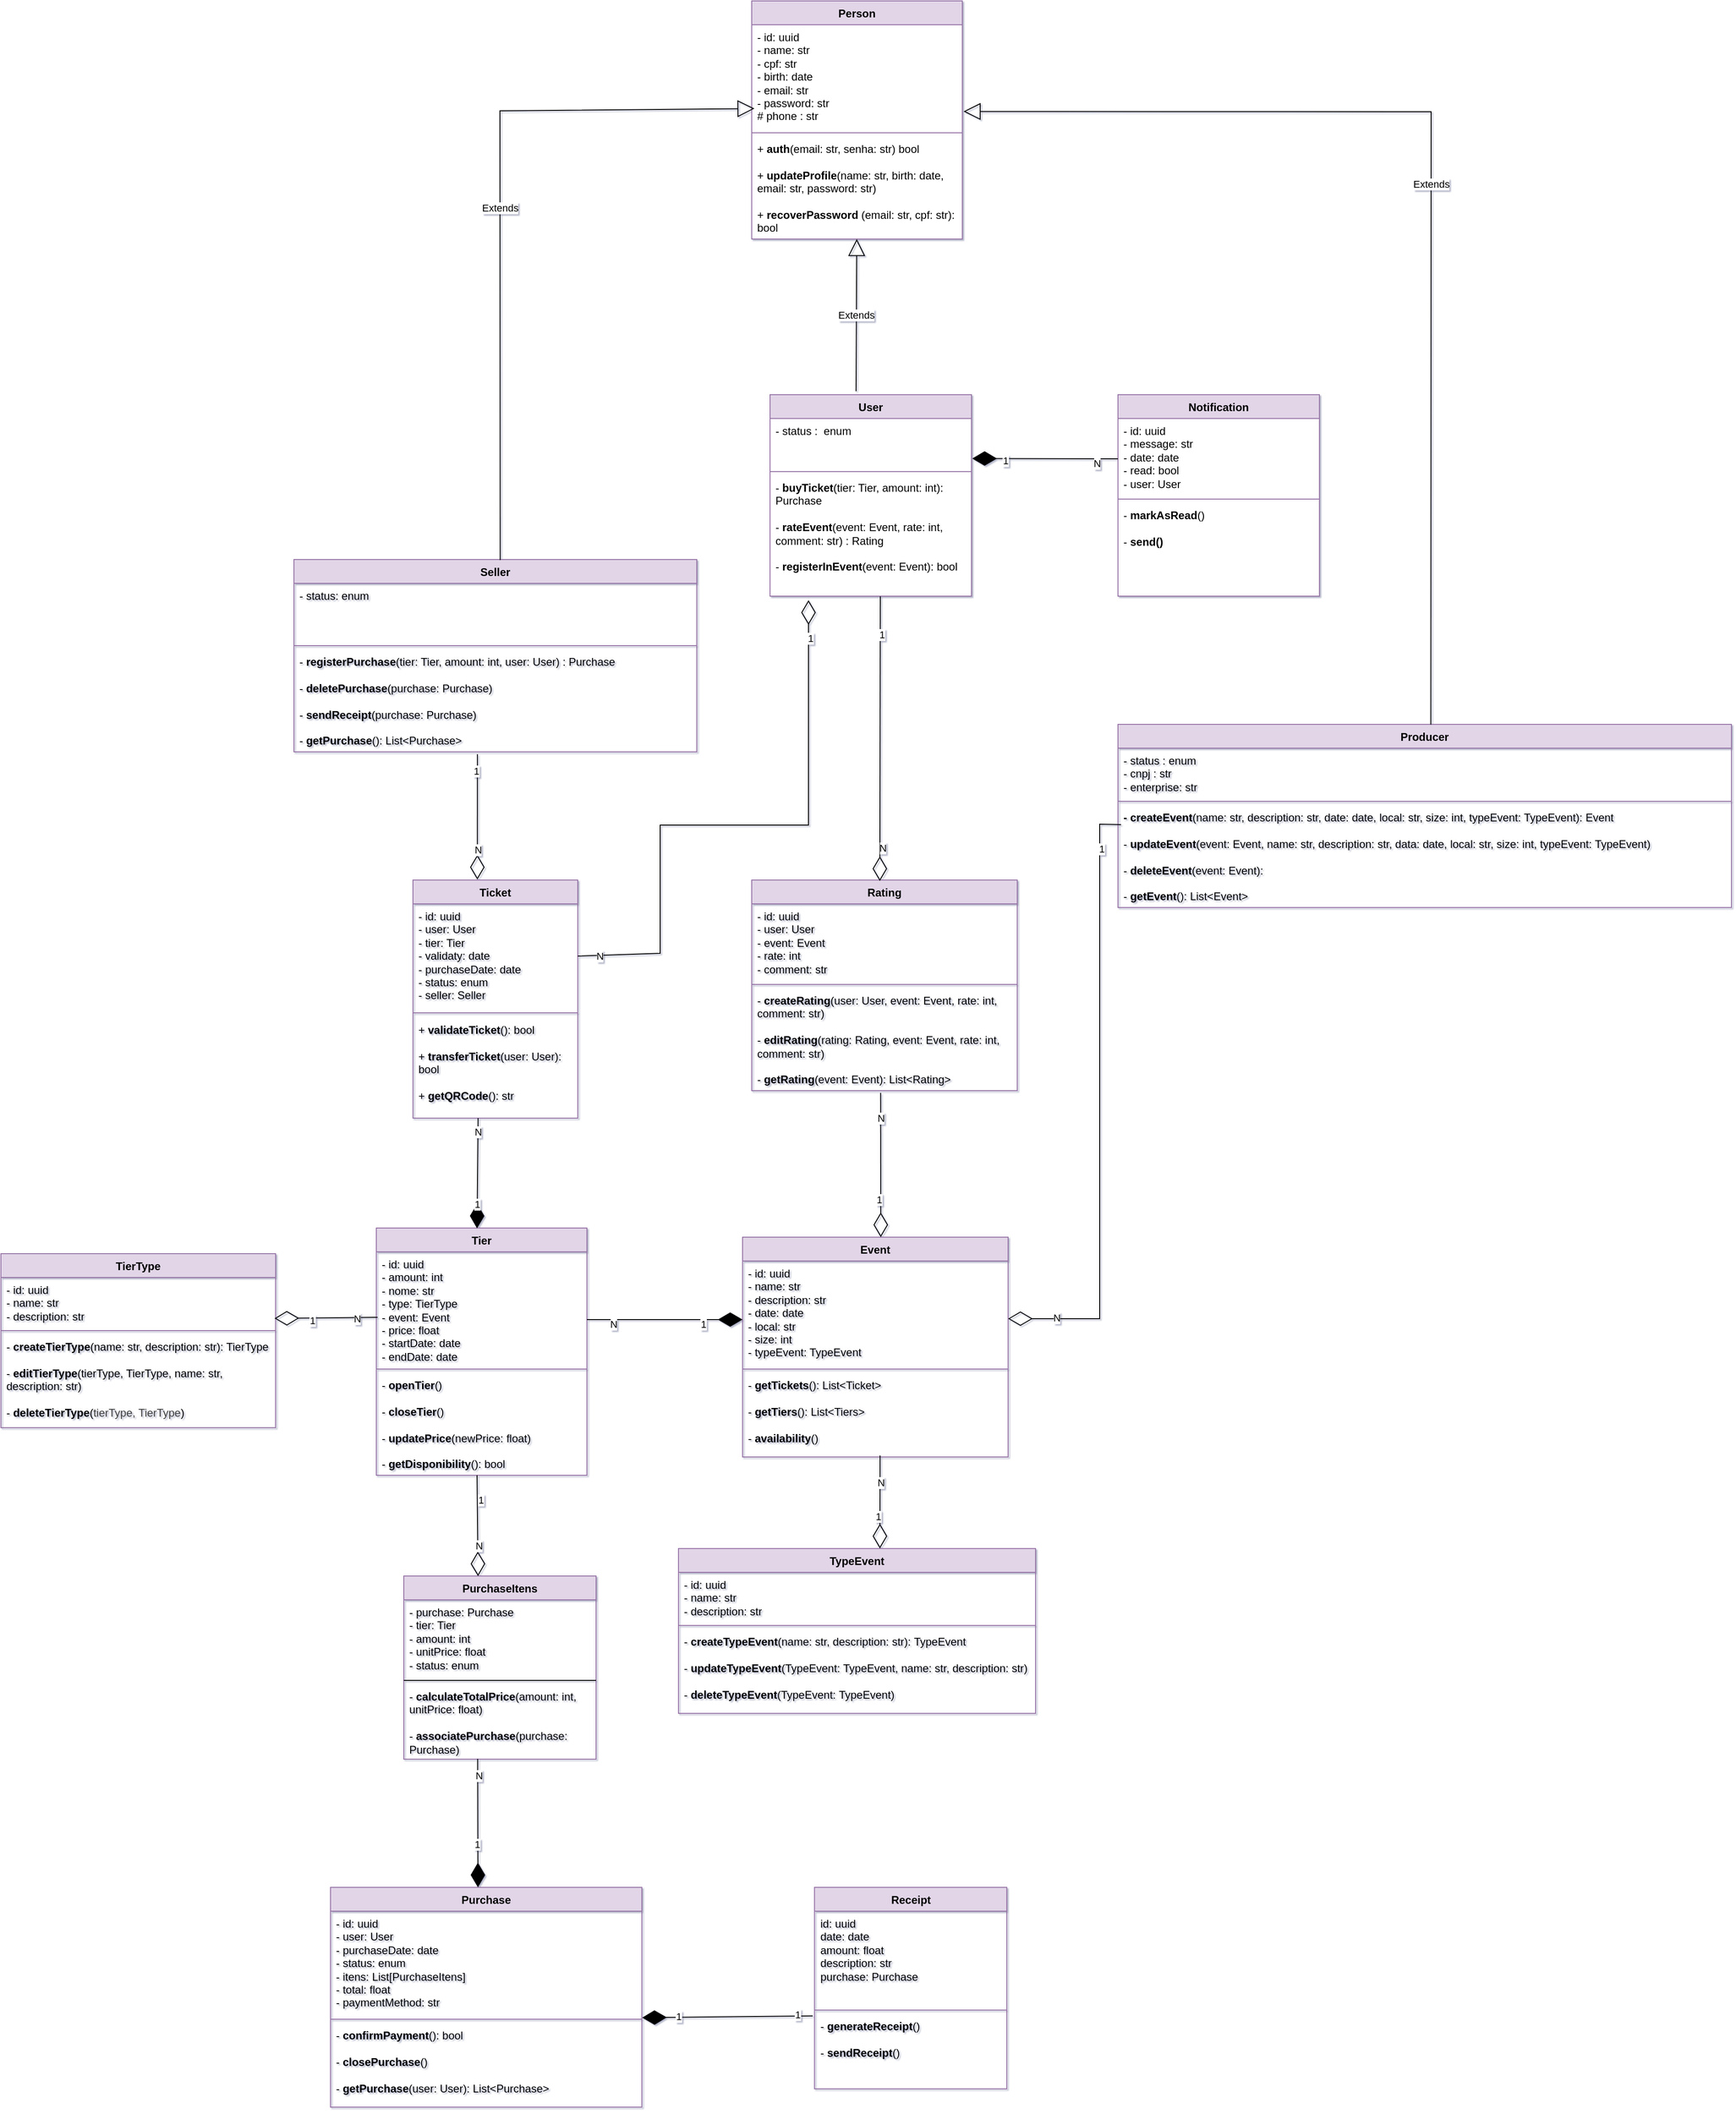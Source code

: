 <mxfile>
    <diagram id="XfVH0HAjjys5zsh1K343" name="Page-1">
        <mxGraphModel dx="1670" dy="1813" grid="1" gridSize="10" guides="1" tooltips="1" connect="1" arrows="1" fold="1" page="1" pageScale="1" pageWidth="827" pageHeight="1169" background="#FFFFFF" math="0" shadow="1">
            <root>
                <mxCell id="0"/>
                <mxCell id="1" parent="0"/>
                <mxCell id="6" value="Person" style="swimlane;fontStyle=1;align=center;verticalAlign=top;childLayout=stackLayout;horizontal=1;startSize=26;horizontalStack=0;resizeParent=1;resizeParentMax=0;resizeLast=0;collapsible=1;marginBottom=0;whiteSpace=wrap;html=1;fillColor=#e1d5e7;strokeColor=#9673a6;swimlaneLine=1;swimlaneFillColor=default;rounded=0;" parent="1" vertex="1">
                    <mxGeometry x="380" y="-680" width="230" height="260" as="geometry"/>
                </mxCell>
                <mxCell id="7" value="- id: uuid&lt;div&gt;- name: str&lt;/div&gt;&lt;div&gt;- cpf: str&lt;/div&gt;&lt;div&gt;- birth: date&lt;/div&gt;&lt;div&gt;&lt;div style=&quot;scrollbar-color: light-dark(#e2e2e2, #4b4b4b)&lt;br/&gt;&#x9;&#x9;&#x9;&#x9;&#x9;light-dark(#fbfbfb, var(--dark-panel-color));&quot;&gt;- email: str&lt;/div&gt;&lt;div style=&quot;scrollbar-color: light-dark(#e2e2e2, #4b4b4b)&lt;br/&gt;&#x9;&#x9;&#x9;&#x9;&#x9;light-dark(#fbfbfb, var(--dark-panel-color));&quot;&gt;- password: str&lt;/div&gt;&lt;div style=&quot;scrollbar-color: light-dark(#e2e2e2, #4b4b4b)&lt;br/&gt;&#x9;&#x9;&#x9;&#x9;&#x9;light-dark(#fbfbfb, var(--dark-panel-color));&quot;&gt;# phone : str&lt;/div&gt;&lt;/div&gt;" style="text;strokeColor=none;fillColor=none;align=left;verticalAlign=top;spacingLeft=4;spacingRight=4;overflow=hidden;rotatable=0;points=[[0,0.5],[1,0.5]];portConstraint=eastwest;whiteSpace=wrap;html=1;rounded=0;" parent="6" vertex="1">
                    <mxGeometry y="26" width="230" height="114" as="geometry"/>
                </mxCell>
                <mxCell id="8" value="" style="line;strokeWidth=1;fillColor=none;align=left;verticalAlign=middle;spacingTop=-1;spacingLeft=3;spacingRight=3;rotatable=0;labelPosition=right;points=[];portConstraint=eastwest;strokeColor=inherit;rounded=0;" parent="6" vertex="1">
                    <mxGeometry y="140" width="230" height="8" as="geometry"/>
                </mxCell>
                <mxCell id="9" value="+ &lt;b&gt;auth&lt;/b&gt;(email: str, senha: str) bool&lt;div&gt;&lt;font color=&quot;#000000&quot;&gt;&lt;br&gt;&lt;/font&gt;&lt;div&gt;+ &lt;b&gt;updateProfile&lt;/b&gt;(name: str, birth: date, email: str, password: str)&lt;/div&gt;&lt;div&gt;&lt;br&gt;&lt;/div&gt;&lt;div&gt;+ &lt;b&gt;recoverPassword &lt;/b&gt;(email: str, cpf: str): bool&lt;/div&gt;&lt;div&gt;&lt;br&gt;&lt;/div&gt;&lt;/div&gt;" style="text;strokeColor=none;fillColor=none;align=left;verticalAlign=top;spacingLeft=4;spacingRight=4;overflow=hidden;rotatable=0;points=[[0,0.5],[1,0.5]];portConstraint=eastwest;whiteSpace=wrap;html=1;rounded=0;" parent="6" vertex="1">
                    <mxGeometry y="148" width="230" height="112" as="geometry"/>
                </mxCell>
                <mxCell id="11" value="User" style="swimlane;fontStyle=1;align=center;verticalAlign=top;childLayout=stackLayout;horizontal=1;startSize=26;horizontalStack=0;resizeParent=1;resizeParentMax=0;resizeLast=0;collapsible=1;marginBottom=0;whiteSpace=wrap;html=1;fillColor=#e1d5e7;strokeColor=#9673a6;swimlaneFillColor=default;rounded=0;" parent="1" vertex="1">
                    <mxGeometry x="400" y="-250" width="220" height="220" as="geometry"/>
                </mxCell>
                <mxCell id="12" value="&lt;div style=&quot;scrollbar-color: light-dark(#e2e2e2, #4b4b4b)&lt;br/&gt;&#x9;&#x9;&#x9;&#x9;&#x9;light-dark(#fbfbfb, var(--dark-panel-color));&quot;&gt;- status :&amp;nbsp; enum&lt;/div&gt;" style="text;strokeColor=none;fillColor=none;align=left;verticalAlign=top;spacingLeft=4;spacingRight=4;overflow=hidden;rotatable=0;points=[[0,0.5],[1,0.5]];portConstraint=eastwest;whiteSpace=wrap;html=1;rounded=0;" parent="11" vertex="1">
                    <mxGeometry y="26" width="220" height="54" as="geometry"/>
                </mxCell>
                <mxCell id="13" value="" style="line;strokeWidth=1;fillColor=none;align=left;verticalAlign=middle;spacingTop=-1;spacingLeft=3;spacingRight=3;rotatable=0;labelPosition=right;points=[];portConstraint=eastwest;strokeColor=inherit;rounded=0;" parent="11" vertex="1">
                    <mxGeometry y="80" width="220" height="8" as="geometry"/>
                </mxCell>
                <mxCell id="14" value="- &lt;b&gt;buyTicket&lt;/b&gt;(tier: Tier, amount: int): Purchase&lt;div&gt;&lt;font color=&quot;#000000&quot;&gt;&lt;br&gt;&lt;/font&gt;&lt;div&gt;- &lt;b&gt;rateEvent&lt;/b&gt;(event: Event, rate: int, comment: str) : Rating&lt;/div&gt;&lt;div&gt;&lt;br&gt;&lt;/div&gt;&lt;div&gt;- &lt;b&gt;registerInEvent&lt;/b&gt;(event: Event): bool&lt;/div&gt;&lt;/div&gt;" style="text;strokeColor=none;fillColor=none;align=left;verticalAlign=top;spacingLeft=4;spacingRight=4;overflow=hidden;rotatable=0;points=[[0,0.5],[1,0.5]];portConstraint=eastwest;whiteSpace=wrap;html=1;rounded=0;" parent="11" vertex="1">
                    <mxGeometry y="88" width="220" height="132" as="geometry"/>
                </mxCell>
                <mxCell id="15" value="Producer" style="swimlane;fontStyle=1;align=center;verticalAlign=top;childLayout=stackLayout;horizontal=1;startSize=26;horizontalStack=0;resizeParent=1;resizeParentMax=0;resizeLast=0;collapsible=1;marginBottom=0;whiteSpace=wrap;html=1;fillColor=#e1d5e7;strokeColor=#9673a6;rounded=0;" parent="1" vertex="1">
                    <mxGeometry x="780" y="110" width="670" height="200" as="geometry"/>
                </mxCell>
                <mxCell id="16" value="&lt;div style=&quot;scrollbar-color: light-dark(#e2e2e2, #4b4b4b)&lt;br/&gt;&#x9;&#x9;&#x9;&#x9;&#x9;light-dark(#fbfbfb, var(--dark-panel-color));&quot;&gt;&lt;span style=&quot;background-color: transparent;&quot;&gt;- status : enum&lt;/span&gt;&lt;/div&gt;&lt;div style=&quot;scrollbar-color: light-dark(#e2e2e2, #4b4b4b)&lt;br/&gt;&#x9;&#x9;&#x9;&#x9;&#x9;light-dark(#fbfbfb, var(--dark-panel-color));&quot;&gt;&lt;span style=&quot;background-color: transparent;&quot;&gt;- cnpj : str&lt;/span&gt;&lt;br&gt;&lt;/div&gt;&lt;div style=&quot;scrollbar-color: light-dark(#e2e2e2, #4b4b4b)&lt;br/&gt;&#x9;&#x9;&#x9;&#x9;&#x9;light-dark(#fbfbfb, var(--dark-panel-color));&quot;&gt;- enterprise: str&lt;/div&gt;" style="text;strokeColor=none;fillColor=none;align=left;verticalAlign=top;spacingLeft=4;spacingRight=4;overflow=hidden;rotatable=0;points=[[0,0.5],[1,0.5]];portConstraint=eastwest;whiteSpace=wrap;html=1;rounded=0;" parent="15" vertex="1">
                    <mxGeometry y="26" width="670" height="54" as="geometry"/>
                </mxCell>
                <mxCell id="17" value="" style="line;strokeWidth=1;fillColor=none;align=left;verticalAlign=middle;spacingTop=-1;spacingLeft=3;spacingRight=3;rotatable=0;labelPosition=right;points=[];portConstraint=eastwest;strokeColor=inherit;rounded=0;" parent="15" vertex="1">
                    <mxGeometry y="80" width="670" height="8" as="geometry"/>
                </mxCell>
                <mxCell id="18" value="&lt;div&gt;&lt;font color=&quot;#000000&quot;&gt;&lt;b&gt;- createEvent&lt;/b&gt;(name: str, description: str, date: date, local: str, size: int, typeEvent: TypeEvent): Event&lt;/font&gt;&lt;/div&gt;&lt;div&gt;&lt;font color=&quot;#000000&quot;&gt;&lt;br&gt;&lt;/font&gt;&lt;/div&gt;&lt;div&gt;- &lt;b&gt;updateEvent&lt;/b&gt;(event: Event,&amp;nbsp;&lt;span style=&quot;color: rgb(0, 0, 0);&quot;&gt;name: str, description: str, data: date, local: str, size: int,&amp;nbsp;&lt;span style=&quot;color: rgb(0, 0, 0);&quot;&gt;typeEvent&lt;/span&gt;:&amp;nbsp;&lt;/span&gt;&lt;span style=&quot;color: rgb(0, 0, 0);&quot;&gt;TypeEvent&lt;/span&gt;)&lt;/div&gt;&lt;div&gt;&lt;br&gt;&lt;/div&gt;&lt;div&gt;- &lt;b&gt;deleteEvent&lt;/b&gt;(event: Event):&lt;/div&gt;&lt;div&gt;&lt;br&gt;&lt;/div&gt;&lt;div&gt;- &lt;b&gt;getEvent&lt;/b&gt;(): List&amp;lt;Event&amp;gt;&lt;/div&gt;" style="text;strokeColor=none;fillColor=none;align=left;verticalAlign=top;spacingLeft=4;spacingRight=4;overflow=hidden;rotatable=0;points=[[0,0.5],[1,0.5]];portConstraint=eastwest;whiteSpace=wrap;html=1;rounded=0;" parent="15" vertex="1">
                    <mxGeometry y="88" width="670" height="112" as="geometry"/>
                </mxCell>
                <mxCell id="26" value="Event" style="swimlane;fontStyle=1;align=center;verticalAlign=top;childLayout=stackLayout;horizontal=1;startSize=26;horizontalStack=0;resizeParent=1;resizeParentMax=0;resizeLast=0;collapsible=1;marginBottom=0;whiteSpace=wrap;html=1;fillColor=#e1d5e7;strokeColor=#9673a6;rounded=0;" parent="1" vertex="1">
                    <mxGeometry x="370" y="670" width="290" height="240" as="geometry"/>
                </mxCell>
                <mxCell id="27" value="&lt;div&gt;- id: uuid&lt;/div&gt;&lt;div&gt;- name: str&lt;/div&gt;&lt;div&gt;- description: str&lt;/div&gt;&lt;div&gt;- date: date&lt;/div&gt;&lt;div&gt;- local: str&lt;/div&gt;- size: int&lt;div&gt;- typeEvent: TypeEvent&lt;/div&gt;&lt;div&gt;&lt;br&gt;&lt;/div&gt;" style="text;strokeColor=none;fillColor=none;align=left;verticalAlign=top;spacingLeft=4;spacingRight=4;overflow=hidden;rotatable=0;points=[[0,0.5],[1,0.5]];portConstraint=eastwest;whiteSpace=wrap;html=1;rounded=0;" parent="26" vertex="1">
                    <mxGeometry y="26" width="290" height="114" as="geometry"/>
                </mxCell>
                <mxCell id="28" value="" style="line;strokeWidth=1;fillColor=none;align=left;verticalAlign=middle;spacingTop=-1;spacingLeft=3;spacingRight=3;rotatable=0;labelPosition=right;points=[];portConstraint=eastwest;strokeColor=inherit;rounded=0;" parent="26" vertex="1">
                    <mxGeometry y="140" width="290" height="8" as="geometry"/>
                </mxCell>
                <mxCell id="29" value="- &lt;b&gt;getTickets&lt;/b&gt;(): List&amp;lt;Ticket&amp;gt;&lt;div&gt;&lt;br&gt;&lt;/div&gt;&lt;div&gt;- &lt;b&gt;getTiers&lt;/b&gt;(): List&amp;lt;Tiers&amp;gt;&lt;/div&gt;&lt;div&gt;&lt;br&gt;&lt;/div&gt;&lt;div&gt;- &lt;b&gt;availability&lt;/b&gt;()&lt;/div&gt;" style="text;strokeColor=none;fillColor=none;align=left;verticalAlign=top;spacingLeft=4;spacingRight=4;overflow=hidden;rotatable=0;points=[[0,0.5],[1,0.5]];portConstraint=eastwest;whiteSpace=wrap;html=1;rounded=0;" parent="26" vertex="1">
                    <mxGeometry y="148" width="290" height="92" as="geometry"/>
                </mxCell>
                <mxCell id="30" value="Ticket" style="swimlane;fontStyle=1;align=center;verticalAlign=top;childLayout=stackLayout;horizontal=1;startSize=26;horizontalStack=0;resizeParent=1;resizeParentMax=0;resizeLast=0;collapsible=1;marginBottom=0;whiteSpace=wrap;html=1;fillColor=#e1d5e7;strokeColor=#9673a6;rounded=0;" parent="1" vertex="1">
                    <mxGeometry x="10" y="280" width="180" height="260" as="geometry"/>
                </mxCell>
                <mxCell id="31" value="&lt;div&gt;- id: uuid&lt;/div&gt;&lt;div&gt;&lt;span style=&quot;background-color: transparent;&quot;&gt;- user: User&lt;/span&gt;&lt;/div&gt;&lt;div&gt;- tier: Tier&lt;/div&gt;&lt;div&gt;- validaty: date&lt;/div&gt;&lt;div&gt;- purchaseDate: date&lt;/div&gt;&lt;div&gt;- status: enum&lt;/div&gt;&lt;div&gt;- seller: Seller&lt;/div&gt;&lt;div&gt;&lt;br&gt;&lt;/div&gt;" style="text;strokeColor=none;fillColor=none;align=left;verticalAlign=top;spacingLeft=4;spacingRight=4;overflow=hidden;rotatable=0;points=[[0,0.5],[1,0.5]];portConstraint=eastwest;whiteSpace=wrap;html=1;rounded=0;" parent="30" vertex="1">
                    <mxGeometry y="26" width="180" height="114" as="geometry"/>
                </mxCell>
                <mxCell id="32" value="" style="line;strokeWidth=1;fillColor=none;align=left;verticalAlign=middle;spacingTop=-1;spacingLeft=3;spacingRight=3;rotatable=0;labelPosition=right;points=[];portConstraint=eastwest;strokeColor=inherit;rounded=0;" parent="30" vertex="1">
                    <mxGeometry y="140" width="180" height="10" as="geometry"/>
                </mxCell>
                <mxCell id="33" value="&lt;div&gt;+ &lt;b&gt;validateTicket&lt;/b&gt;(): bool&lt;/div&gt;&lt;div&gt;&lt;br&gt;&lt;/div&gt;&lt;div&gt;+ &lt;b&gt;transferTicket&lt;/b&gt;(user: User):&amp;nbsp;&lt;/div&gt;&lt;div&gt;bool&lt;/div&gt;&lt;div&gt;&lt;br&gt;&lt;/div&gt;&lt;div&gt;+ &lt;b&gt;getQRCode&lt;/b&gt;(): str&lt;/div&gt;" style="text;strokeColor=none;fillColor=none;align=left;verticalAlign=top;spacingLeft=4;spacingRight=4;overflow=hidden;rotatable=0;points=[[0,0.5],[1,0.5]];portConstraint=eastwest;whiteSpace=wrap;html=1;rounded=0;" parent="30" vertex="1">
                    <mxGeometry y="150" width="180" height="110" as="geometry"/>
                </mxCell>
                <mxCell id="34" value="Rating" style="swimlane;fontStyle=1;align=center;verticalAlign=top;childLayout=stackLayout;horizontal=1;startSize=26;horizontalStack=0;resizeParent=1;resizeParentMax=0;resizeLast=0;collapsible=1;marginBottom=0;whiteSpace=wrap;html=1;fillColor=#e1d5e7;strokeColor=#9673a6;rounded=0;" parent="1" vertex="1">
                    <mxGeometry x="380" y="280" width="290" height="230" as="geometry"/>
                </mxCell>
                <mxCell id="35" value="&lt;div&gt;- id: uuid&lt;/div&gt;- user: User&lt;div&gt;- event: Event&lt;/div&gt;&lt;div&gt;- rate: int&amp;nbsp;&lt;/div&gt;&lt;div&gt;- comment: str&lt;/div&gt;&lt;div&gt;&lt;br&gt;&lt;/div&gt;" style="text;strokeColor=none;fillColor=none;align=left;verticalAlign=top;spacingLeft=4;spacingRight=4;overflow=hidden;rotatable=0;points=[[0,0.5],[1,0.5]];portConstraint=eastwest;whiteSpace=wrap;html=1;rounded=0;" parent="34" vertex="1">
                    <mxGeometry y="26" width="290" height="84" as="geometry"/>
                </mxCell>
                <mxCell id="36" value="" style="line;strokeWidth=1;fillColor=none;align=left;verticalAlign=middle;spacingTop=-1;spacingLeft=3;spacingRight=3;rotatable=0;labelPosition=right;points=[];portConstraint=eastwest;strokeColor=inherit;rounded=0;" parent="34" vertex="1">
                    <mxGeometry y="110" width="290" height="8" as="geometry"/>
                </mxCell>
                <mxCell id="37" value="- &lt;b&gt;createRating&lt;/b&gt;(user: User, event: Event, rate: int, comment: str)&lt;div&gt;&lt;font color=&quot;#000000&quot;&gt;&lt;br&gt;&lt;/font&gt;&lt;div&gt;- &lt;b&gt;editRating&lt;/b&gt;(rating: Rating, event: Event, rate: int, comment: str)&lt;/div&gt;&lt;div&gt;&lt;br&gt;&lt;/div&gt;&lt;div&gt;- &lt;b&gt;getRating&lt;/b&gt;(event: Event): List&amp;lt;Rating&amp;gt;&lt;/div&gt;&lt;div&gt;&lt;br&gt;&lt;/div&gt;&lt;/div&gt;" style="text;strokeColor=none;fillColor=none;align=left;verticalAlign=top;spacingLeft=4;spacingRight=4;overflow=hidden;rotatable=0;points=[[0,0.5],[1,0.5]];portConstraint=eastwest;whiteSpace=wrap;html=1;rounded=0;" parent="34" vertex="1">
                    <mxGeometry y="118" width="290" height="112" as="geometry"/>
                </mxCell>
                <mxCell id="42" value="Tier" style="swimlane;fontStyle=1;align=center;verticalAlign=top;childLayout=stackLayout;horizontal=1;startSize=26;horizontalStack=0;resizeParent=1;resizeParentMax=0;resizeLast=0;collapsible=1;marginBottom=0;whiteSpace=wrap;html=1;fillColor=#e1d5e7;strokeColor=#9673a6;rounded=0;" parent="1" vertex="1">
                    <mxGeometry x="-30" y="660" width="230" height="270" as="geometry"/>
                </mxCell>
                <mxCell id="43" value="&lt;div&gt;&lt;span style=&quot;color: rgb(0, 0, 0);&quot;&gt;- id: uuid&lt;/span&gt;&lt;/div&gt;&lt;div&gt;- amount: int&lt;/div&gt;&lt;div&gt;- nome: str&lt;/div&gt;&lt;div&gt;- type: TierType&lt;/div&gt;&lt;div&gt;- event: Event&lt;/div&gt;&lt;div&gt;- price: float&lt;/div&gt;&lt;div&gt;- startDate: date&lt;/div&gt;&lt;div&gt;- endDate: date&lt;/div&gt;" style="text;align=left;verticalAlign=top;spacingLeft=4;spacingRight=4;overflow=hidden;rotatable=0;points=[[0,0.5],[1,0.5]];portConstraint=eastwest;whiteSpace=wrap;html=1;rounded=0;" parent="42" vertex="1">
                    <mxGeometry y="26" width="230" height="124" as="geometry"/>
                </mxCell>
                <mxCell id="44" value="" style="line;strokeWidth=1;fillColor=none;align=left;verticalAlign=middle;spacingTop=-1;spacingLeft=3;spacingRight=3;rotatable=0;labelPosition=right;points=[];portConstraint=eastwest;strokeColor=inherit;rounded=0;" parent="42" vertex="1">
                    <mxGeometry y="150" width="230" height="8" as="geometry"/>
                </mxCell>
                <mxCell id="45" value="- &lt;b&gt;openTier&lt;/b&gt;()&lt;div&gt;&lt;font color=&quot;#000000&quot;&gt;&lt;br&gt;&lt;/font&gt;&lt;div&gt;- &lt;b&gt;closeTier&lt;/b&gt;()&lt;/div&gt;&lt;div&gt;&lt;br&gt;&lt;/div&gt;&lt;div&gt;- &lt;b&gt;updatePrice&lt;/b&gt;(newPrice: float)&lt;/div&gt;&lt;div&gt;&lt;br&gt;&lt;/div&gt;&lt;div&gt;- &lt;b&gt;getDisponibility&lt;/b&gt;(): bool&lt;/div&gt;&lt;/div&gt;" style="text;strokeColor=none;fillColor=none;align=left;verticalAlign=top;spacingLeft=4;spacingRight=4;overflow=hidden;rotatable=0;points=[[0,0.5],[1,0.5]];portConstraint=eastwest;whiteSpace=wrap;html=1;rounded=0;" parent="42" vertex="1">
                    <mxGeometry y="158" width="230" height="112" as="geometry"/>
                </mxCell>
                <mxCell id="59" value="" style="endArrow=diamondThin;endFill=1;endSize=24;html=1;entryX=0.5;entryY=0;entryDx=0;entryDy=0;exitX=0.423;exitY=0.997;exitDx=0;exitDy=0;exitPerimeter=0;rounded=0;" parent="1" edge="1">
                    <mxGeometry width="160" relative="1" as="geometry">
                        <mxPoint x="81.14" y="540.0" as="sourcePoint"/>
                        <mxPoint x="80.0" y="660.33" as="targetPoint"/>
                        <Array as="points"/>
                    </mxGeometry>
                </mxCell>
                <mxCell id="156" value="N" style="edgeLabel;html=1;align=center;verticalAlign=middle;resizable=0;points=[];rounded=0;" connectable="0" vertex="1" parent="59">
                    <mxGeometry x="-0.758" y="-1" relative="1" as="geometry">
                        <mxPoint x="1" as="offset"/>
                    </mxGeometry>
                </mxCell>
                <mxCell id="157" value="1" style="edgeLabel;html=1;align=center;verticalAlign=middle;resizable=0;points=[];rounded=0;" connectable="0" vertex="1" parent="59">
                    <mxGeometry x="0.551" y="-1" relative="1" as="geometry">
                        <mxPoint as="offset"/>
                    </mxGeometry>
                </mxCell>
                <mxCell id="60" value="Purchase" style="swimlane;fontStyle=1;align=center;verticalAlign=top;childLayout=stackLayout;horizontal=1;startSize=26;horizontalStack=0;resizeParent=1;resizeParentMax=0;resizeLast=0;collapsible=1;marginBottom=0;whiteSpace=wrap;html=1;fillColor=#e1d5e7;strokeColor=#9673a6;rounded=0;" parent="1" vertex="1">
                    <mxGeometry x="-80" y="1380" width="340" height="240" as="geometry"/>
                </mxCell>
                <mxCell id="61" value="&lt;div&gt;- id: uuid&lt;/div&gt;&lt;div&gt;- user: User&lt;/div&gt;&lt;div&gt;- purchaseDate: date&lt;/div&gt;&lt;div&gt;- status: enum&lt;/div&gt;&lt;div&gt;- itens: List[PurchaseItens]&amp;nbsp;&lt;/div&gt;&lt;div&gt;- total: float&lt;/div&gt;&lt;div&gt;- paymentMethod: str&lt;/div&gt;" style="text;strokeColor=none;fillColor=none;align=left;verticalAlign=top;spacingLeft=4;spacingRight=4;overflow=hidden;rotatable=0;points=[[0,0.5],[1,0.5]];portConstraint=eastwest;whiteSpace=wrap;html=1;rounded=0;" parent="60" vertex="1">
                    <mxGeometry y="26" width="340" height="114" as="geometry"/>
                </mxCell>
                <mxCell id="62" value="" style="line;strokeWidth=1;fillColor=none;align=left;verticalAlign=middle;spacingTop=-1;spacingLeft=3;spacingRight=3;rotatable=0;labelPosition=right;points=[];portConstraint=eastwest;strokeColor=inherit;rounded=0;" parent="60" vertex="1">
                    <mxGeometry y="140" width="340" height="8" as="geometry"/>
                </mxCell>
                <mxCell id="63" value="&lt;span style=&quot;color: rgb(0, 0, 0);&quot;&gt;- &lt;b&gt;confirmPayment&lt;/b&gt;(): bool&lt;/span&gt;&lt;div&gt;&lt;font color=&quot;#000000&quot;&gt;&lt;br&gt;&lt;/font&gt;&lt;div style=&quot;scrollbar-color: light-dark(#e2e2e2, #4b4b4b)&lt;br/&gt;&#x9;&#x9;&#x9;&#x9;&#x9;light-dark(#fbfbfb, var(--dark-panel-color));&quot;&gt;- &lt;b&gt;closePurchase&lt;/b&gt;()&lt;/div&gt;&lt;div style=&quot;scrollbar-color: light-dark(#e2e2e2, #4b4b4b)&lt;br/&gt;&#x9;&#x9;&#x9;&#x9;&#x9;light-dark(#fbfbfb, var(--dark-panel-color));&quot;&gt;&lt;br&gt;&lt;/div&gt;&lt;div style=&quot;scrollbar-color: light-dark(#e2e2e2, #4b4b4b)&lt;br/&gt;&#x9;&#x9;&#x9;&#x9;&#x9;light-dark(#fbfbfb, var(--dark-panel-color));&quot;&gt;- &lt;b&gt;getPurchase&lt;/b&gt;(user: User): List&amp;lt;Purchase&amp;gt;&lt;/div&gt;&lt;/div&gt;" style="text;strokeColor=none;fillColor=none;align=left;verticalAlign=top;spacingLeft=4;spacingRight=4;overflow=hidden;rotatable=0;points=[[0,0.5],[1,0.5]];portConstraint=eastwest;whiteSpace=wrap;html=1;rounded=0;" parent="60" vertex="1">
                    <mxGeometry y="148" width="340" height="92" as="geometry"/>
                </mxCell>
                <mxCell id="68" value="PurchaseItens" style="swimlane;fontStyle=1;align=center;verticalAlign=top;childLayout=stackLayout;horizontal=1;startSize=26;horizontalStack=0;resizeParent=1;resizeParentMax=0;resizeLast=0;collapsible=1;marginBottom=0;whiteSpace=wrap;html=1;fillColor=#e1d5e7;strokeColor=#9673a6;rounded=0;" parent="1" vertex="1">
                    <mxGeometry y="1040" width="210" height="200" as="geometry"/>
                </mxCell>
                <mxCell id="69" value="&lt;span style=&quot;background-color: transparent;&quot;&gt;- purchase: Purchase&lt;/span&gt;&lt;div&gt;- tier: Tier&lt;/div&gt;&lt;div&gt;- amount: int&lt;/div&gt;&lt;div&gt;- unitPrice: float&lt;/div&gt;&lt;div&gt;&lt;span style=&quot;background-color: transparent;&quot;&gt;- status: enum&lt;/span&gt;&lt;/div&gt;" style="text;align=left;verticalAlign=top;spacingLeft=4;spacingRight=4;overflow=hidden;rotatable=0;points=[[0,0.5],[1,0.5]];portConstraint=eastwest;whiteSpace=wrap;html=1;rounded=0;" parent="68" vertex="1">
                    <mxGeometry y="26" width="210" height="84" as="geometry"/>
                </mxCell>
                <mxCell id="70" value="" style="line;strokeWidth=1;align=left;verticalAlign=middle;spacingTop=-1;spacingLeft=3;spacingRight=3;rotatable=0;labelPosition=right;points=[];portConstraint=eastwest;rounded=0;" parent="68" vertex="1">
                    <mxGeometry y="110" width="210" height="8" as="geometry"/>
                </mxCell>
                <mxCell id="71" value="- &lt;b&gt;calculateTotalPrice&lt;/b&gt;(amount: int, unitPrice: float)&lt;div&gt;&lt;font color=&quot;#000000&quot;&gt;&lt;br&gt;&lt;/font&gt;&lt;div&gt;- &lt;b&gt;associatePurchase&lt;/b&gt;(purchase: Purchase)&lt;/div&gt;&lt;/div&gt;" style="text;align=left;verticalAlign=top;spacingLeft=4;spacingRight=4;overflow=hidden;rotatable=0;points=[[0,0.5],[1,0.5]];portConstraint=eastwest;whiteSpace=wrap;html=1;rounded=0;" parent="68" vertex="1">
                    <mxGeometry y="118" width="210" height="82" as="geometry"/>
                </mxCell>
                <mxCell id="72" value="" style="endArrow=diamondThin;endFill=1;endSize=24;html=1;entryX=0.5;entryY=0;entryDx=0;entryDy=0;rounded=0;exitX=0.427;exitY=0.995;exitDx=0;exitDy=0;exitPerimeter=0;" parent="1" edge="1">
                    <mxGeometry width="160" relative="1" as="geometry">
                        <mxPoint x="80.67" y="1239.59" as="sourcePoint"/>
                        <mxPoint x="81" y="1380" as="targetPoint"/>
                        <Array as="points"/>
                    </mxGeometry>
                </mxCell>
                <mxCell id="175" value="N" style="edgeLabel;html=1;align=center;verticalAlign=middle;resizable=0;points=[];rounded=0;" connectable="0" vertex="1" parent="72">
                    <mxGeometry x="-0.742" y="1" relative="1" as="geometry">
                        <mxPoint as="offset"/>
                    </mxGeometry>
                </mxCell>
                <mxCell id="176" value="1" style="edgeLabel;html=1;align=center;verticalAlign=middle;resizable=0;points=[];rounded=0;" connectable="0" vertex="1" parent="72">
                    <mxGeometry x="0.335" y="-1" relative="1" as="geometry">
                        <mxPoint as="offset"/>
                    </mxGeometry>
                </mxCell>
                <mxCell id="76" value="" style="endArrow=diamondThin;endFill=0;endSize=24;html=1;exitX=0.465;exitY=1.021;exitDx=0;exitDy=0;exitPerimeter=0;entryX=0.5;entryY=0;entryDx=0;entryDy=0;rounded=0;" parent="1" edge="1">
                    <mxGeometry width="160" relative="1" as="geometry">
                        <mxPoint x="520.79" y="512.352" as="sourcePoint"/>
                        <mxPoint x="520.94" y="670.0" as="targetPoint"/>
                        <Array as="points"/>
                    </mxGeometry>
                </mxCell>
                <mxCell id="165" value="N" style="edgeLabel;html=1;align=center;verticalAlign=middle;resizable=0;points=[];rounded=0;" connectable="0" vertex="1" parent="76">
                    <mxGeometry x="-0.666" relative="1" as="geometry">
                        <mxPoint y="1" as="offset"/>
                    </mxGeometry>
                </mxCell>
                <mxCell id="166" value="1" style="edgeLabel;html=1;align=center;verticalAlign=middle;resizable=0;points=[];rounded=0;" connectable="0" vertex="1" parent="76">
                    <mxGeometry x="0.467" y="-2" relative="1" as="geometry">
                        <mxPoint y="1" as="offset"/>
                    </mxGeometry>
                </mxCell>
                <mxCell id="77" value="" style="endArrow=diamondThin;endFill=0;endSize=24;html=1;entryX=0.191;entryY=1.033;entryDx=0;entryDy=0;entryPerimeter=0;exitX=1;exitY=0.5;exitDx=0;exitDy=0;rounded=0;" parent="1" edge="1" target="14" source="31">
                    <mxGeometry width="160" relative="1" as="geometry">
                        <mxPoint x="200" y="360" as="sourcePoint"/>
                        <mxPoint x="400" y="-20" as="targetPoint"/>
                        <Array as="points">
                            <mxPoint x="280" y="360"/>
                            <mxPoint x="280" y="220"/>
                            <mxPoint x="380" y="220"/>
                            <mxPoint x="442" y="220"/>
                        </Array>
                    </mxGeometry>
                </mxCell>
                <mxCell id="153" value="1" style="edgeLabel;html=1;align=center;verticalAlign=middle;resizable=0;points=[];rounded=0;" connectable="0" vertex="1" parent="77">
                    <mxGeometry x="0.871" y="-2" relative="1" as="geometry">
                        <mxPoint as="offset"/>
                    </mxGeometry>
                </mxCell>
                <mxCell id="154" value="N" style="edgeLabel;html=1;align=center;verticalAlign=middle;resizable=0;points=[];rounded=0;" connectable="0" vertex="1" parent="77">
                    <mxGeometry x="-0.927" y="-1" relative="1" as="geometry">
                        <mxPoint as="offset"/>
                    </mxGeometry>
                </mxCell>
                <mxCell id="80" value="TypeEvent" style="swimlane;fontStyle=1;align=center;verticalAlign=top;childLayout=stackLayout;horizontal=1;startSize=26;horizontalStack=0;resizeParent=1;resizeParentMax=0;resizeLast=0;collapsible=1;marginBottom=0;whiteSpace=wrap;html=1;fillColor=#e1d5e7;strokeColor=#9673a6;rounded=0;" parent="1" vertex="1">
                    <mxGeometry x="300" y="1010" width="390" height="180" as="geometry"/>
                </mxCell>
                <mxCell id="81" value="&lt;div&gt;- id: uuid&lt;/div&gt;&lt;div&gt;- name: str&lt;/div&gt;&lt;div&gt;- description: str&lt;/div&gt;" style="text;strokeColor=none;fillColor=none;align=left;verticalAlign=top;spacingLeft=4;spacingRight=4;overflow=hidden;rotatable=0;points=[[0,0.5],[1,0.5]];portConstraint=eastwest;whiteSpace=wrap;html=1;rounded=0;" parent="80" vertex="1">
                    <mxGeometry y="26" width="390" height="54" as="geometry"/>
                </mxCell>
                <mxCell id="82" value="" style="line;strokeWidth=1;fillColor=none;align=left;verticalAlign=middle;spacingTop=-1;spacingLeft=3;spacingRight=3;rotatable=0;labelPosition=right;points=[];portConstraint=eastwest;strokeColor=inherit;rounded=0;" parent="80" vertex="1">
                    <mxGeometry y="80" width="390" height="8" as="geometry"/>
                </mxCell>
                <mxCell id="83" value="- &lt;b&gt;createTypeEvent&lt;/b&gt;(name: str, description: str):&amp;nbsp;&lt;span style=&quot;color: rgb(0, 0, 0);&quot;&gt;TypeEvent&lt;/span&gt;&lt;div&gt;&lt;font color=&quot;#000000&quot;&gt;&lt;br&gt;&lt;/font&gt;&lt;/div&gt;&lt;div&gt;&lt;font color=&quot;#000000&quot;&gt;- &lt;b&gt;updateTypeEvent&lt;/b&gt;(&lt;span style=&quot;color: rgb(0, 0, 0);&quot;&gt;TypeEvent&lt;/span&gt;:&amp;nbsp;&lt;span style=&quot;color: rgb(0, 0, 0);&quot;&gt;TypeEvent&lt;/span&gt;,&amp;nbsp;&lt;span style=&quot;color: rgb(0, 0, 0);&quot;&gt;name: str, description: str&lt;/span&gt;)&lt;/font&gt;&lt;/div&gt;&lt;div&gt;&lt;font color=&quot;#000000&quot;&gt;&lt;br&gt;&lt;/font&gt;&lt;/div&gt;&lt;div&gt;&lt;font color=&quot;#000000&quot;&gt;- &lt;b&gt;deleteTypeEvent&lt;/b&gt;(&lt;span style=&quot;color: rgb(0, 0, 0);&quot;&gt;TypeEvent&lt;/span&gt;:&amp;nbsp;&lt;span style=&quot;color: rgb(0, 0, 0);&quot;&gt;TypeEvent&lt;/span&gt;)&lt;br&gt;&lt;/font&gt;&lt;div&gt;&lt;br&gt;&lt;/div&gt;&lt;/div&gt;" style="text;strokeColor=none;fillColor=none;align=left;verticalAlign=top;spacingLeft=4;spacingRight=4;overflow=hidden;rotatable=0;points=[[0,0.5],[1,0.5]];portConstraint=eastwest;whiteSpace=wrap;html=1;rounded=0;" parent="80" vertex="1">
                    <mxGeometry y="88" width="390" height="92" as="geometry"/>
                </mxCell>
                <mxCell id="84" value="TierType" style="swimlane;fontStyle=1;align=center;verticalAlign=top;childLayout=stackLayout;horizontal=1;startSize=26;horizontalStack=0;resizeParent=1;resizeParentMax=0;resizeLast=0;collapsible=1;marginBottom=0;whiteSpace=wrap;html=1;fillColor=#e1d5e7;strokeColor=#9673a6;rounded=0;" parent="1" vertex="1">
                    <mxGeometry x="-440" y="688" width="300" height="190" as="geometry"/>
                </mxCell>
                <mxCell id="85" value="&lt;div&gt;&lt;span style=&quot;color: rgb(0, 0, 0);&quot;&gt;- id: uuid&lt;/span&gt;&lt;/div&gt;&lt;div&gt;- name: str&lt;/div&gt;&lt;div&gt;- description: str&lt;/div&gt;" style="text;strokeColor=none;fillColor=none;align=left;verticalAlign=top;spacingLeft=4;spacingRight=4;overflow=hidden;rotatable=0;points=[[0,0.5],[1,0.5]];portConstraint=eastwest;whiteSpace=wrap;html=1;rounded=0;" parent="84" vertex="1">
                    <mxGeometry y="26" width="300" height="54" as="geometry"/>
                </mxCell>
                <mxCell id="86" value="" style="line;strokeWidth=1;fillColor=none;align=left;verticalAlign=middle;spacingTop=-1;spacingLeft=3;spacingRight=3;rotatable=0;labelPosition=right;points=[];portConstraint=eastwest;strokeColor=inherit;rounded=0;" parent="84" vertex="1">
                    <mxGeometry y="80" width="300" height="8" as="geometry"/>
                </mxCell>
                <mxCell id="87" value="- &lt;b&gt;createTierType&lt;/b&gt;(name: str, description: str): TierType&lt;div&gt;&lt;br&gt;&lt;/div&gt;&lt;div&gt;- &lt;b&gt;editTierType&lt;/b&gt;(tierType, TierType,&amp;nbsp;&lt;span style=&quot;color: rgb(0, 0, 0);&quot;&gt;name: str, description: str&lt;/span&gt;)&lt;/div&gt;&lt;div&gt;&lt;br&gt;&lt;/div&gt;&lt;div&gt;- &lt;b&gt;deleteTierType&lt;/b&gt;(&lt;span style=&quot;color: rgb(63, 63, 63);&quot;&gt;tierType, TierType&lt;/span&gt;)&lt;/div&gt;" style="text;strokeColor=none;fillColor=none;align=left;verticalAlign=top;spacingLeft=4;spacingRight=4;overflow=hidden;rotatable=0;points=[[0,0.5],[1,0.5]];portConstraint=eastwest;whiteSpace=wrap;html=1;rounded=0;" parent="84" vertex="1">
                    <mxGeometry y="88" width="300" height="102" as="geometry"/>
                </mxCell>
                <mxCell id="91" value="" style="endArrow=diamondThin;endFill=0;endSize=24;html=1;exitX=0.432;exitY=0.982;exitDx=0;exitDy=0;exitPerimeter=0;rounded=0;" parent="1" edge="1">
                    <mxGeometry width="160" relative="1" as="geometry">
                        <mxPoint x="520.15" y="908.344" as="sourcePoint"/>
                        <mxPoint x="520.001" y="1010" as="targetPoint"/>
                    </mxGeometry>
                </mxCell>
                <mxCell id="173" value="1" style="edgeLabel;html=1;align=center;verticalAlign=middle;resizable=0;points=[];rounded=0;" connectable="0" vertex="1" parent="91">
                    <mxGeometry x="0.321" y="-2" relative="1" as="geometry">
                        <mxPoint y="-1" as="offset"/>
                    </mxGeometry>
                </mxCell>
                <mxCell id="174" value="N" style="edgeLabel;html=1;align=center;verticalAlign=middle;resizable=0;points=[];rounded=0;" connectable="0" vertex="1" parent="91">
                    <mxGeometry x="-0.406" y="1" relative="1" as="geometry">
                        <mxPoint y="-1" as="offset"/>
                    </mxGeometry>
                </mxCell>
                <mxCell id="95" value="" style="endArrow=diamondThin;endFill=1;endSize=24;html=1;exitX=1.001;exitY=0.715;exitDx=0;exitDy=0;exitPerimeter=0;entryX=0.017;entryY=0.69;entryDx=0;entryDy=0;entryPerimeter=0;rounded=0;" parent="1" edge="1">
                    <mxGeometry width="160" relative="1" as="geometry">
                        <mxPoint x="200.0" y="760.0" as="sourcePoint"/>
                        <mxPoint x="370" y="760" as="targetPoint"/>
                    </mxGeometry>
                </mxCell>
                <mxCell id="159" value="N" style="edgeLabel;html=1;align=center;verticalAlign=middle;resizable=0;points=[];rounded=0;" connectable="0" vertex="1" parent="95">
                    <mxGeometry x="-0.611" relative="1" as="geometry">
                        <mxPoint x="-4" y="5" as="offset"/>
                    </mxGeometry>
                </mxCell>
                <mxCell id="160" value="1" style="edgeLabel;html=1;align=center;verticalAlign=middle;resizable=0;points=[];rounded=0;" connectable="0" vertex="1" parent="95">
                    <mxGeometry x="0.491" y="-5" relative="1" as="geometry">
                        <mxPoint as="offset"/>
                    </mxGeometry>
                </mxCell>
                <mxCell id="108" value="Seller" style="swimlane;fontStyle=1;align=center;verticalAlign=top;childLayout=stackLayout;horizontal=1;startSize=26;horizontalStack=0;resizeParent=1;resizeParentMax=0;resizeLast=0;collapsible=1;marginBottom=0;whiteSpace=wrap;html=1;fillColor=#e1d5e7;strokeColor=#9673a6;rounded=0;" vertex="1" parent="1">
                    <mxGeometry x="-120" y="-70" width="440" height="210" as="geometry"/>
                </mxCell>
                <mxCell id="109" value="&lt;div style=&quot;scrollbar-color: light-dark(#e2e2e2, #4b4b4b)&lt;br/&gt;&#x9;&#x9;&#x9;&#x9;&#x9;light-dark(#fbfbfb, var(--dark-panel-color));&quot;&gt;- status: enum&lt;/div&gt;" style="text;strokeColor=none;fillColor=none;align=left;verticalAlign=top;spacingLeft=4;spacingRight=4;overflow=hidden;rotatable=0;points=[[0,0.5],[1,0.5]];portConstraint=eastwest;whiteSpace=wrap;html=1;rounded=0;" vertex="1" parent="108">
                    <mxGeometry y="26" width="440" height="64" as="geometry"/>
                </mxCell>
                <mxCell id="110" value="" style="line;strokeWidth=1;fillColor=none;align=left;verticalAlign=middle;spacingTop=-1;spacingLeft=3;spacingRight=3;rotatable=0;labelPosition=right;points=[];portConstraint=eastwest;strokeColor=inherit;rounded=0;" vertex="1" parent="108">
                    <mxGeometry y="90" width="440" height="8" as="geometry"/>
                </mxCell>
                <mxCell id="111" value="- &lt;b&gt;registerPurchase&lt;/b&gt;(tier: Tier, amount: int, user: User) : Purchase&lt;div&gt;&lt;font color=&quot;#000000&quot;&gt;&lt;br&gt;&lt;/font&gt;&lt;div&gt;- &lt;b&gt;deletePurchase&lt;/b&gt;(purchase: Purchase)&lt;/div&gt;&lt;div&gt;&lt;br&gt;&lt;/div&gt;&lt;div&gt;- &lt;b&gt;sendReceipt&lt;/b&gt;(purchase: Purchase)&lt;/div&gt;&lt;div&gt;&lt;br&gt;&lt;/div&gt;&lt;div&gt;- &lt;b&gt;getPurchase&lt;/b&gt;(): List&amp;lt;Purchase&amp;gt;&lt;/div&gt;&lt;div&gt;&lt;br&gt;&lt;/div&gt;&lt;/div&gt;" style="text;strokeColor=none;fillColor=none;align=left;verticalAlign=top;spacingLeft=4;spacingRight=4;overflow=hidden;rotatable=0;points=[[0,0.5],[1,0.5]];portConstraint=eastwest;whiteSpace=wrap;html=1;rounded=0;" vertex="1" parent="108">
                    <mxGeometry y="98" width="440" height="112" as="geometry"/>
                </mxCell>
                <mxCell id="112" value="Extends" style="endArrow=block;endSize=16;endFill=0;html=1;exitX=0.512;exitY=0.003;exitDx=0;exitDy=0;exitPerimeter=0;entryX=0.013;entryY=0.803;entryDx=0;entryDy=0;entryPerimeter=0;rounded=0;" edge="1" parent="1" source="108" target="7">
                    <mxGeometry width="160" relative="1" as="geometry">
                        <mxPoint x="40" as="sourcePoint"/>
                        <mxPoint x="289" y="-480" as="targetPoint"/>
                        <Array as="points">
                            <mxPoint x="105" y="-560"/>
                        </Array>
                    </mxGeometry>
                </mxCell>
                <mxCell id="124" value="" style="endArrow=diamondThin;endFill=0;endSize=24;html=1;entryX=0.524;entryY=-0.002;entryDx=0;entryDy=0;exitX=0.51;exitY=1.023;exitDx=0;exitDy=0;exitPerimeter=0;entryPerimeter=0;rounded=0;" edge="1" parent="1">
                    <mxGeometry width="160" relative="1" as="geometry">
                        <mxPoint x="80.4" y="142.576" as="sourcePoint"/>
                        <mxPoint x="80.32" y="279.48" as="targetPoint"/>
                    </mxGeometry>
                </mxCell>
                <mxCell id="179" value="N" style="edgeLabel;html=1;align=center;verticalAlign=middle;resizable=0;points=[];rounded=0;" connectable="0" vertex="1" parent="124">
                    <mxGeometry x="0.514" relative="1" as="geometry">
                        <mxPoint y="1" as="offset"/>
                    </mxGeometry>
                </mxCell>
                <mxCell id="180" value="1" style="edgeLabel;html=1;align=center;verticalAlign=middle;resizable=0;points=[];rounded=0;" connectable="0" vertex="1" parent="124">
                    <mxGeometry x="-0.744" y="-2" relative="1" as="geometry">
                        <mxPoint y="1" as="offset"/>
                    </mxGeometry>
                </mxCell>
                <mxCell id="127" value="" style="endArrow=diamondThin;endFill=0;endSize=24;html=1;exitX=0.006;exitY=0.577;exitDx=0;exitDy=0;exitPerimeter=0;entryX=0.996;entryY=0.827;entryDx=0;entryDy=0;entryPerimeter=0;rounded=0;" edge="1" parent="1" source="43" target="85">
                    <mxGeometry width="160" relative="1" as="geometry">
                        <mxPoint x="-80" y="759" as="sourcePoint"/>
                        <mxPoint x="-140" y="760" as="targetPoint"/>
                        <Array as="points"/>
                    </mxGeometry>
                </mxCell>
                <mxCell id="171" value="1" style="edgeLabel;html=1;align=center;verticalAlign=middle;resizable=0;points=[];rounded=0;" connectable="0" vertex="1" parent="127">
                    <mxGeometry x="0.279" y="2" relative="1" as="geometry">
                        <mxPoint as="offset"/>
                    </mxGeometry>
                </mxCell>
                <mxCell id="172" value="N" style="edgeLabel;html=1;align=center;verticalAlign=middle;resizable=0;points=[];rounded=0;" connectable="0" vertex="1" parent="127">
                    <mxGeometry x="-0.595" y="1" relative="1" as="geometry">
                        <mxPoint as="offset"/>
                    </mxGeometry>
                </mxCell>
                <mxCell id="128" value="" style="endArrow=diamondThin;endFill=0;endSize=24;html=1;exitX=0.52;exitY=1.02;exitDx=0;exitDy=0;exitPerimeter=0;entryX=0.432;entryY=0.011;entryDx=0;entryDy=0;entryPerimeter=0;rounded=0;" edge="1" parent="1">
                    <mxGeometry width="160" relative="1" as="geometry">
                        <mxPoint x="80.0" y="930.0" as="sourcePoint"/>
                        <mxPoint x="81.12" y="1040.18" as="targetPoint"/>
                        <Array as="points"/>
                    </mxGeometry>
                </mxCell>
                <mxCell id="177" value="N" style="edgeLabel;html=1;align=center;verticalAlign=middle;resizable=0;points=[];rounded=0;" connectable="0" vertex="1" parent="128">
                    <mxGeometry x="0.399" y="1" relative="1" as="geometry">
                        <mxPoint as="offset"/>
                    </mxGeometry>
                </mxCell>
                <mxCell id="178" value="1" style="edgeLabel;html=1;align=center;verticalAlign=middle;resizable=0;points=[];rounded=0;" connectable="0" vertex="1" parent="128">
                    <mxGeometry x="-0.522" y="3" relative="1" as="geometry">
                        <mxPoint as="offset"/>
                    </mxGeometry>
                </mxCell>
                <mxCell id="131" value="" style="endArrow=diamondThin;endFill=0;endSize=24;html=1;exitX=0.005;exitY=0.112;exitDx=0;exitDy=0;exitPerimeter=0;rounded=0;" edge="1" parent="1">
                    <mxGeometry width="160" relative="1" as="geometry">
                        <mxPoint x="783.35" y="219.544" as="sourcePoint"/>
                        <mxPoint x="660" y="759" as="targetPoint"/>
                        <Array as="points">
                            <mxPoint x="760" y="219"/>
                            <mxPoint x="760" y="379"/>
                            <mxPoint x="760" y="759"/>
                        </Array>
                    </mxGeometry>
                </mxCell>
                <mxCell id="161" value="1" style="edgeLabel;html=1;align=center;verticalAlign=middle;resizable=0;points=[];rounded=0;" connectable="0" vertex="1" parent="131">
                    <mxGeometry x="-0.849" y="2" relative="1" as="geometry">
                        <mxPoint as="offset"/>
                    </mxGeometry>
                </mxCell>
                <mxCell id="162" value="N" style="edgeLabel;html=1;align=center;verticalAlign=middle;resizable=0;points=[];rounded=0;" connectable="0" vertex="1" parent="131">
                    <mxGeometry x="0.84" y="-1" relative="1" as="geometry">
                        <mxPoint as="offset"/>
                    </mxGeometry>
                </mxCell>
                <mxCell id="134" value="Extends" style="endArrow=block;endSize=16;endFill=0;html=1;entryX=1.006;entryY=0.831;entryDx=0;entryDy=0;entryPerimeter=0;exitX=0.51;exitY=0.001;exitDx=0;exitDy=0;exitPerimeter=0;rounded=0;" edge="1" parent="1" source="15" target="7">
                    <mxGeometry width="160" relative="1" as="geometry">
                        <mxPoint x="1120" y="510" as="sourcePoint"/>
                        <mxPoint x="380" y="-190" as="targetPoint"/>
                        <Array as="points">
                            <mxPoint x="1122" y="-559"/>
                        </Array>
                    </mxGeometry>
                </mxCell>
                <mxCell id="135" value="Extends" style="endArrow=block;endSize=16;endFill=0;html=1;exitX=0.427;exitY=-0.017;exitDx=0;exitDy=0;exitPerimeter=0;rounded=0;" edge="1" parent="1" source="11" target="9">
                    <mxGeometry width="160" relative="1" as="geometry">
                        <mxPoint x="440" y="-60" as="sourcePoint"/>
                        <mxPoint x="494" y="-414" as="targetPoint"/>
                        <Array as="points"/>
                    </mxGeometry>
                </mxCell>
                <mxCell id="136" value="" style="endArrow=diamondThin;endFill=0;endSize=24;html=1;entryX=0.448;entryY=0.005;entryDx=0;entryDy=0;exitX=0.502;exitY=1.002;exitDx=0;exitDy=0;exitPerimeter=0;entryPerimeter=0;rounded=0;" edge="1" parent="1">
                    <mxGeometry width="160" relative="1" as="geometry">
                        <mxPoint x="520.44" y="-29.736" as="sourcePoint"/>
                        <mxPoint x="519.92" y="281.15" as="targetPoint"/>
                        <Array as="points"/>
                    </mxGeometry>
                </mxCell>
                <mxCell id="167" value="N" style="edgeLabel;html=1;align=center;verticalAlign=middle;resizable=0;points=[];rounded=0;" connectable="0" vertex="1" parent="136">
                    <mxGeometry x="0.755" y="3" relative="1" as="geometry">
                        <mxPoint y="1" as="offset"/>
                    </mxGeometry>
                </mxCell>
                <mxCell id="168" value="1" style="edgeLabel;html=1;align=center;verticalAlign=middle;resizable=0;points=[];rounded=0;" connectable="0" vertex="1" parent="136">
                    <mxGeometry x="-0.739" y="1" relative="1" as="geometry">
                        <mxPoint y="1" as="offset"/>
                    </mxGeometry>
                </mxCell>
                <mxCell id="142" value="Notification" style="swimlane;fontStyle=1;align=center;verticalAlign=top;childLayout=stackLayout;horizontal=1;startSize=26;horizontalStack=0;resizeParent=1;resizeParentMax=0;resizeLast=0;collapsible=1;marginBottom=0;whiteSpace=wrap;html=1;fillColor=#e1d5e7;strokeColor=#9673a6;swimlaneFillColor=default;rounded=0;" vertex="1" parent="1">
                    <mxGeometry x="780" y="-250" width="220" height="220" as="geometry"/>
                </mxCell>
                <mxCell id="143" value="&lt;div style=&quot;scrollbar-color: light-dark(#e2e2e2, #4b4b4b)&lt;br/&gt;&#x9;&#x9;&#x9;&#x9;&#x9;light-dark(#fbfbfb, var(--dark-panel-color));&quot;&gt;&lt;div style=&quot;scrollbar-color: light-dark(#e2e2e2, #4b4b4b)&lt;br/&gt;&#x9;&#x9;&#x9;&#x9;&#x9;light-dark(#fbfbfb, var(--dark-panel-color));&quot;&gt;&lt;div style=&quot;scrollbar-color: light-dark(#e2e2e2, #4b4b4b)&lt;br/&gt;&#x9;&#x9;&#x9;&#x9;&#x9;light-dark(#fbfbfb, var(--dark-panel-color));&quot;&gt;- id: uuid&lt;/div&gt;&lt;div style=&quot;scrollbar-color: light-dark(#e2e2e2, #4b4b4b)&lt;br/&gt;&#x9;&#x9;&#x9;&#x9;&#x9;light-dark(#fbfbfb, var(--dark-panel-color));&quot;&gt;- message: str&lt;/div&gt;&lt;div style=&quot;scrollbar-color: light-dark(#e2e2e2, #4b4b4b)&lt;br/&gt;&#x9;&#x9;&#x9;&#x9;&#x9;light-dark(#fbfbfb, var(--dark-panel-color));&quot;&gt;- date: date&lt;/div&gt;&lt;div style=&quot;scrollbar-color: light-dark(#e2e2e2, #4b4b4b)&lt;br/&gt;&#x9;&#x9;&#x9;&#x9;&#x9;light-dark(#fbfbfb, var(--dark-panel-color));&quot;&gt;- read: bool&lt;/div&gt;&lt;div style=&quot;scrollbar-color: light-dark(#e2e2e2, #4b4b4b)&lt;br/&gt;&#x9;&#x9;&#x9;&#x9;&#x9;light-dark(#fbfbfb, var(--dark-panel-color));&quot;&gt;- user: User&lt;/div&gt;&lt;/div&gt;&lt;/div&gt;" style="text;strokeColor=none;fillColor=none;align=left;verticalAlign=top;spacingLeft=4;spacingRight=4;overflow=hidden;rotatable=0;points=[[0,0.5],[1,0.5]];portConstraint=eastwest;whiteSpace=wrap;html=1;rounded=0;" vertex="1" parent="142">
                    <mxGeometry y="26" width="220" height="84" as="geometry"/>
                </mxCell>
                <mxCell id="144" value="" style="line;strokeWidth=1;fillColor=none;align=left;verticalAlign=middle;spacingTop=-1;spacingLeft=3;spacingRight=3;rotatable=0;labelPosition=right;points=[];portConstraint=eastwest;strokeColor=inherit;rounded=0;" vertex="1" parent="142">
                    <mxGeometry y="110" width="220" height="8" as="geometry"/>
                </mxCell>
                <mxCell id="145" value="- &lt;b&gt;markAsRead&lt;/b&gt;()&lt;div&gt;&lt;font color=&quot;#000000&quot;&gt;&lt;br&gt;&lt;/font&gt;&lt;div&gt;- &lt;b&gt;send()&lt;/b&gt;&lt;/div&gt;&lt;/div&gt;" style="text;strokeColor=none;fillColor=none;align=left;verticalAlign=top;spacingLeft=4;spacingRight=4;overflow=hidden;rotatable=0;points=[[0,0.5],[1,0.5]];portConstraint=eastwest;whiteSpace=wrap;html=1;rounded=0;" vertex="1" parent="142">
                    <mxGeometry y="118" width="220" height="102" as="geometry"/>
                </mxCell>
                <mxCell id="146" value="" style="endArrow=diamondThin;endFill=1;endSize=24;html=1;entryX=1.004;entryY=0.809;entryDx=0;entryDy=0;entryPerimeter=0;rounded=0;" edge="1" parent="1" target="12">
                    <mxGeometry width="160" relative="1" as="geometry">
                        <mxPoint x="780" y="-180" as="sourcePoint"/>
                        <mxPoint x="676" y="-32" as="targetPoint"/>
                        <Array as="points"/>
                    </mxGeometry>
                </mxCell>
                <mxCell id="169" value="1" style="edgeLabel;html=1;align=center;verticalAlign=middle;resizable=0;points=[];rounded=0;" connectable="0" vertex="1" parent="146">
                    <mxGeometry x="0.535" y="2" relative="1" as="geometry">
                        <mxPoint x="-1" as="offset"/>
                    </mxGeometry>
                </mxCell>
                <mxCell id="170" value="N" style="edgeLabel;html=1;align=center;verticalAlign=middle;resizable=0;points=[];rounded=0;" connectable="0" vertex="1" parent="146">
                    <mxGeometry x="-0.722" y="5" relative="1" as="geometry">
                        <mxPoint x="-1" as="offset"/>
                    </mxGeometry>
                </mxCell>
                <mxCell id="147" value="Receipt" style="swimlane;fontStyle=1;align=center;verticalAlign=top;childLayout=stackLayout;horizontal=1;startSize=26;horizontalStack=0;resizeParent=1;resizeParentMax=0;resizeLast=0;collapsible=1;marginBottom=0;whiteSpace=wrap;html=1;fillColor=#e1d5e7;strokeColor=#9673a6;rounded=0;" vertex="1" parent="1">
                    <mxGeometry x="448.56" y="1380" width="210" height="220" as="geometry"/>
                </mxCell>
                <mxCell id="148" value="&lt;div&gt;id: uuid&lt;/div&gt;&lt;div&gt;date: date&lt;/div&gt;&lt;div&gt;amount: float&lt;/div&gt;&lt;div&gt;description: str&lt;/div&gt;&lt;div&gt;purchase: Purchase&lt;/div&gt;" style="text;strokeColor=none;fillColor=none;align=left;verticalAlign=top;spacingLeft=4;spacingRight=4;overflow=hidden;rotatable=0;points=[[0,0.5],[1,0.5]];portConstraint=eastwest;whiteSpace=wrap;html=1;rounded=0;" vertex="1" parent="147">
                    <mxGeometry y="26" width="210" height="104" as="geometry"/>
                </mxCell>
                <mxCell id="149" value="" style="line;strokeWidth=1;fillColor=none;align=left;verticalAlign=middle;spacingTop=-1;spacingLeft=3;spacingRight=3;rotatable=0;labelPosition=right;points=[];portConstraint=eastwest;strokeColor=inherit;rounded=0;" vertex="1" parent="147">
                    <mxGeometry y="130" width="210" height="8" as="geometry"/>
                </mxCell>
                <mxCell id="150" value="- &lt;b&gt;generateReceipt&lt;/b&gt;()&lt;div&gt;&lt;font color=&quot;#000000&quot;&gt;&lt;br&gt;&lt;/font&gt;&lt;div&gt;- &lt;b&gt;sendReceipt&lt;/b&gt;()&lt;/div&gt;&lt;/div&gt;" style="text;strokeColor=none;fillColor=none;align=left;verticalAlign=top;spacingLeft=4;spacingRight=4;overflow=hidden;rotatable=0;points=[[0,0.5],[1,0.5]];portConstraint=eastwest;whiteSpace=wrap;html=1;rounded=0;" vertex="1" parent="147">
                    <mxGeometry y="138" width="210" height="82" as="geometry"/>
                </mxCell>
                <mxCell id="151" value="" style="endArrow=diamondThin;endFill=1;endSize=24;html=1;entryX=1.001;entryY=0.025;entryDx=0;entryDy=0;entryPerimeter=0;exitX=-0.009;exitY=0.127;exitDx=0;exitDy=0;exitPerimeter=0;rounded=0;" edge="1" parent="1">
                    <mxGeometry width="160" relative="1" as="geometry">
                        <mxPoint x="446.67" y="1520.414" as="sourcePoint"/>
                        <mxPoint x="260.34" y="1522.3" as="targetPoint"/>
                    </mxGeometry>
                </mxCell>
                <mxCell id="163" value="1" style="edgeLabel;html=1;align=center;verticalAlign=middle;resizable=0;points=[];rounded=0;" connectable="0" vertex="1" parent="151">
                    <mxGeometry x="-0.818" y="-2" relative="1" as="geometry">
                        <mxPoint as="offset"/>
                    </mxGeometry>
                </mxCell>
                <mxCell id="164" value="1" style="edgeLabel;html=1;align=center;verticalAlign=middle;resizable=0;points=[];rounded=0;" connectable="0" vertex="1" parent="151">
                    <mxGeometry x="0.57" y="-1" relative="1" as="geometry">
                        <mxPoint as="offset"/>
                    </mxGeometry>
                </mxCell>
            </root>
        </mxGraphModel>
    </diagram>
</mxfile>